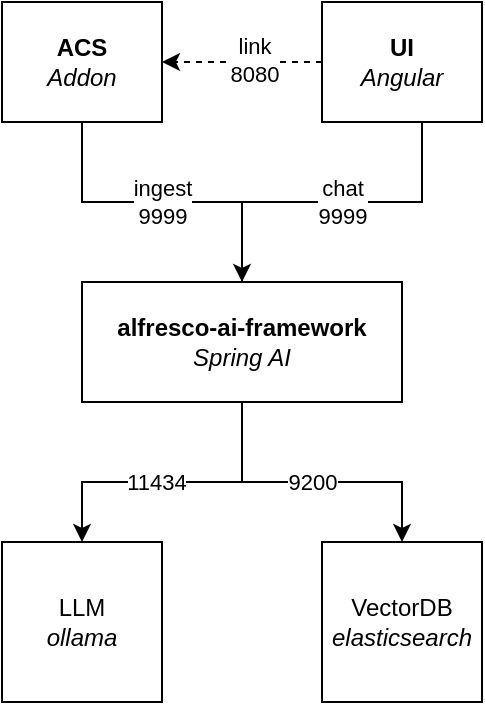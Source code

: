 <mxfile version="24.7.17">
  <diagram name="Page-1" id="Pm6mDl6KjkCkImUB7gMH">
    <mxGraphModel dx="1031" dy="694" grid="1" gridSize="10" guides="1" tooltips="1" connect="1" arrows="1" fold="1" page="1" pageScale="1" pageWidth="827" pageHeight="1169" math="0" shadow="0">
      <root>
        <mxCell id="0" />
        <mxCell id="1" parent="0" />
        <mxCell id="duSRz2moG8owglBI98U7-5" value="" style="edgeStyle=orthogonalEdgeStyle;rounded=0;orthogonalLoop=1;jettySize=auto;html=1;entryX=0.5;entryY=0;entryDx=0;entryDy=0;exitX=0.5;exitY=1;exitDx=0;exitDy=0;" edge="1" parent="1" source="duSRz2moG8owglBI98U7-1" target="duSRz2moG8owglBI98U7-2">
          <mxGeometry relative="1" as="geometry">
            <mxPoint x="350" y="380" as="targetPoint" />
            <Array as="points">
              <mxPoint x="390" y="280" />
              <mxPoint x="310" y="280" />
            </Array>
          </mxGeometry>
        </mxCell>
        <mxCell id="duSRz2moG8owglBI98U7-9" value="11434" style="edgeLabel;html=1;align=center;verticalAlign=middle;resizable=0;points=[];" vertex="1" connectable="0" parent="duSRz2moG8owglBI98U7-5">
          <mxGeometry x="0.107" relative="1" as="geometry">
            <mxPoint as="offset" />
          </mxGeometry>
        </mxCell>
        <mxCell id="duSRz2moG8owglBI98U7-1" value="&lt;b&gt;alfresco-ai-framework&lt;/b&gt;&lt;div&gt;&lt;i&gt;Spring AI&lt;/i&gt;&lt;/div&gt;" style="whiteSpace=wrap;html=1;" vertex="1" parent="1">
          <mxGeometry x="310" y="180" width="160" height="60" as="geometry" />
        </mxCell>
        <mxCell id="duSRz2moG8owglBI98U7-2" value="&lt;div&gt;LLM&lt;/div&gt;&lt;i&gt;ollama&lt;/i&gt;" style="whiteSpace=wrap;html=1;aspect=fixed;" vertex="1" parent="1">
          <mxGeometry x="270" y="310" width="80" height="80" as="geometry" />
        </mxCell>
        <mxCell id="duSRz2moG8owglBI98U7-3" value="&lt;div&gt;VectorDB&lt;/div&gt;&lt;i&gt;elasticsearch&lt;/i&gt;" style="whiteSpace=wrap;html=1;aspect=fixed;" vertex="1" parent="1">
          <mxGeometry x="430" y="310" width="80" height="80" as="geometry" />
        </mxCell>
        <mxCell id="duSRz2moG8owglBI98U7-6" value="9200" style="edgeStyle=orthogonalEdgeStyle;rounded=0;orthogonalLoop=1;jettySize=auto;html=1;exitX=0.5;exitY=1;exitDx=0;exitDy=0;entryX=0.5;entryY=0;entryDx=0;entryDy=0;" edge="1" parent="1" source="duSRz2moG8owglBI98U7-1" target="duSRz2moG8owglBI98U7-3">
          <mxGeometry relative="1" as="geometry">
            <mxPoint x="400" y="270" as="sourcePoint" />
            <mxPoint x="320" y="320" as="targetPoint" />
            <Array as="points">
              <mxPoint x="390" y="280" />
              <mxPoint x="470" y="280" />
            </Array>
          </mxGeometry>
        </mxCell>
        <mxCell id="duSRz2moG8owglBI98U7-10" value="&lt;b&gt;ACS&lt;/b&gt;&lt;div&gt;&lt;i&gt;Addon&lt;/i&gt;&lt;/div&gt;" style="whiteSpace=wrap;html=1;" vertex="1" parent="1">
          <mxGeometry x="270" y="40" width="80" height="60" as="geometry" />
        </mxCell>
        <mxCell id="duSRz2moG8owglBI98U7-11" value="&lt;b&gt;UI&lt;/b&gt;&lt;div&gt;&lt;i&gt;Angular&lt;/i&gt;&lt;/div&gt;" style="whiteSpace=wrap;html=1;" vertex="1" parent="1">
          <mxGeometry x="430" y="40" width="80" height="60" as="geometry" />
        </mxCell>
        <mxCell id="duSRz2moG8owglBI98U7-12" value="ingest&lt;div&gt;9999&lt;/div&gt;" style="edgeStyle=orthogonalEdgeStyle;rounded=0;orthogonalLoop=1;jettySize=auto;html=1;exitX=0.5;exitY=1;exitDx=0;exitDy=0;entryX=0.5;entryY=0;entryDx=0;entryDy=0;" edge="1" parent="1" source="duSRz2moG8owglBI98U7-10" target="duSRz2moG8owglBI98U7-1">
          <mxGeometry relative="1" as="geometry">
            <mxPoint x="200" y="175" as="sourcePoint" />
            <mxPoint x="280" y="245" as="targetPoint" />
            <Array as="points">
              <mxPoint x="310" y="140" />
              <mxPoint x="390" y="140" />
            </Array>
          </mxGeometry>
        </mxCell>
        <mxCell id="duSRz2moG8owglBI98U7-13" value="chat&lt;div&gt;9999&lt;/div&gt;" style="edgeStyle=orthogonalEdgeStyle;rounded=0;orthogonalLoop=1;jettySize=auto;html=1;exitX=0.5;exitY=1;exitDx=0;exitDy=0;entryX=0.5;entryY=0;entryDx=0;entryDy=0;strokeColor=default;endArrow=none;endFill=0;" edge="1" parent="1" source="duSRz2moG8owglBI98U7-11" target="duSRz2moG8owglBI98U7-1">
          <mxGeometry relative="1" as="geometry">
            <mxPoint x="510" y="110" as="sourcePoint" />
            <mxPoint x="620" y="190" as="targetPoint" />
            <Array as="points">
              <mxPoint x="480" y="140" />
              <mxPoint x="390" y="140" />
            </Array>
          </mxGeometry>
        </mxCell>
        <mxCell id="duSRz2moG8owglBI98U7-14" value="" style="endArrow=classic;html=1;rounded=0;entryX=1;entryY=0.5;entryDx=0;entryDy=0;exitX=0;exitY=0.5;exitDx=0;exitDy=0;dashed=1;" edge="1" parent="1" source="duSRz2moG8owglBI98U7-11" target="duSRz2moG8owglBI98U7-10">
          <mxGeometry width="50" height="50" relative="1" as="geometry">
            <mxPoint x="400" y="190" as="sourcePoint" />
            <mxPoint x="450" y="140" as="targetPoint" />
          </mxGeometry>
        </mxCell>
        <mxCell id="duSRz2moG8owglBI98U7-15" value="link&lt;div&gt;8080&lt;/div&gt;" style="edgeLabel;html=1;align=center;verticalAlign=middle;resizable=0;points=[];" vertex="1" connectable="0" parent="duSRz2moG8owglBI98U7-14">
          <mxGeometry x="-0.132" y="-1" relative="1" as="geometry">
            <mxPoint as="offset" />
          </mxGeometry>
        </mxCell>
      </root>
    </mxGraphModel>
  </diagram>
</mxfile>
